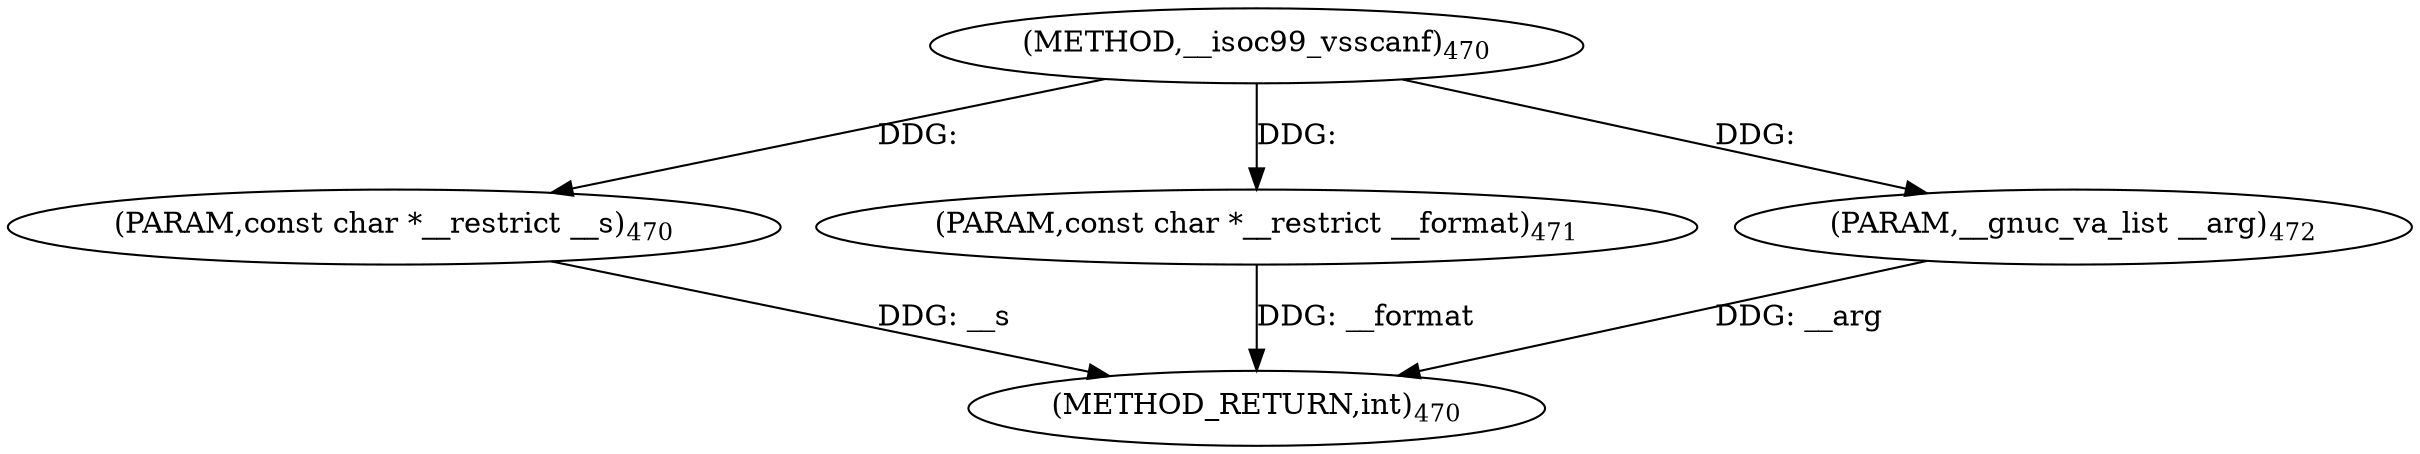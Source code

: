 digraph "__isoc99_vsscanf" {  
"2592" [label = <(METHOD,__isoc99_vsscanf)<SUB>470</SUB>> ]
"2596" [label = <(METHOD_RETURN,int)<SUB>470</SUB>> ]
"2593" [label = <(PARAM,const char *__restrict __s)<SUB>470</SUB>> ]
"2594" [label = <(PARAM,const char *__restrict __format)<SUB>471</SUB>> ]
"2595" [label = <(PARAM,__gnuc_va_list __arg)<SUB>472</SUB>> ]
  "2593" -> "2596"  [ label = "DDG: __s"] 
  "2594" -> "2596"  [ label = "DDG: __format"] 
  "2595" -> "2596"  [ label = "DDG: __arg"] 
  "2592" -> "2593"  [ label = "DDG: "] 
  "2592" -> "2594"  [ label = "DDG: "] 
  "2592" -> "2595"  [ label = "DDG: "] 
}
